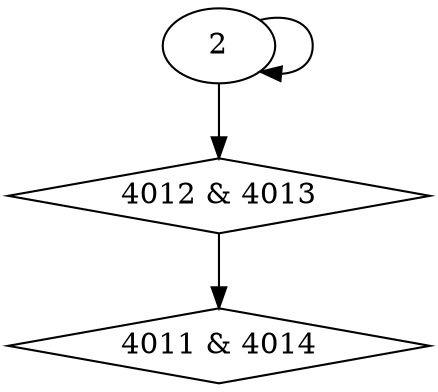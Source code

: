 digraph {
0 [label = "4011 & 4014", shape = diamond];
1 [label = "4012 & 4013", shape = diamond];
1 -> 0;
2 -> 1;
2 -> 2;
}
